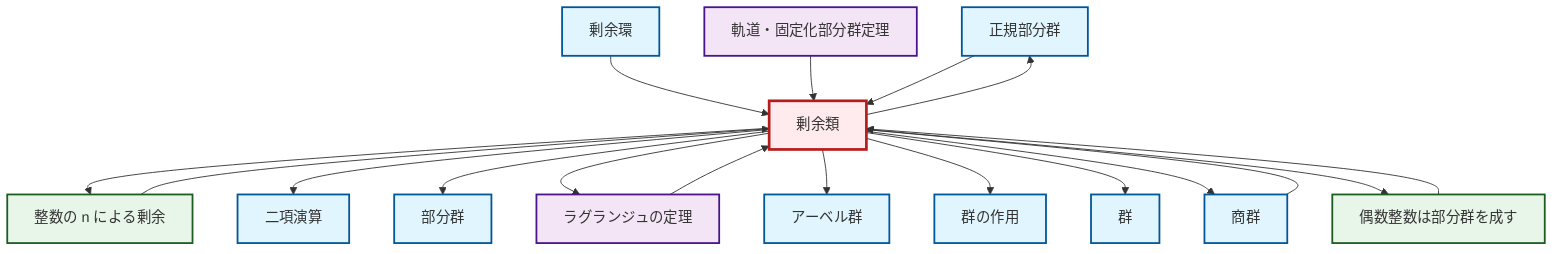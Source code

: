 graph TD
    classDef definition fill:#e1f5fe,stroke:#01579b,stroke-width:2px
    classDef theorem fill:#f3e5f5,stroke:#4a148c,stroke-width:2px
    classDef axiom fill:#fff3e0,stroke:#e65100,stroke-width:2px
    classDef example fill:#e8f5e9,stroke:#1b5e20,stroke-width:2px
    classDef current fill:#ffebee,stroke:#b71c1c,stroke-width:3px
    def-group["群"]:::definition
    def-normal-subgroup["正規部分群"]:::definition
    def-quotient-group["商群"]:::definition
    thm-lagrange["ラグランジュの定理"]:::theorem
    def-group-action["群の作用"]:::definition
    ex-even-integers-subgroup["偶数整数は部分群を成す"]:::example
    ex-quotient-integers-mod-n["整数の n による剰余"]:::example
    def-abelian-group["アーベル群"]:::definition
    thm-orbit-stabilizer["軌道・固定化部分群定理"]:::theorem
    def-binary-operation["二項演算"]:::definition
    def-coset["剰余類"]:::definition
    def-subgroup["部分群"]:::definition
    def-quotient-ring["剰余環"]:::definition
    ex-quotient-integers-mod-n --> def-coset
    def-coset --> ex-quotient-integers-mod-n
    def-coset --> def-binary-operation
    def-coset --> def-subgroup
    def-coset --> def-normal-subgroup
    def-coset --> thm-lagrange
    def-coset --> def-abelian-group
    def-coset --> def-group-action
    def-coset --> def-group
    ex-even-integers-subgroup --> def-coset
    def-quotient-ring --> def-coset
    thm-orbit-stabilizer --> def-coset
    def-coset --> def-quotient-group
    def-quotient-group --> def-coset
    def-normal-subgroup --> def-coset
    def-coset --> ex-even-integers-subgroup
    thm-lagrange --> def-coset
    class def-coset current